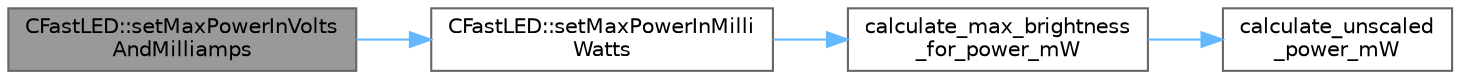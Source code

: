 digraph "CFastLED::setMaxPowerInVoltsAndMilliamps"
{
 // INTERACTIVE_SVG=YES
 // LATEX_PDF_SIZE
  bgcolor="transparent";
  edge [fontname=Helvetica,fontsize=10,labelfontname=Helvetica,labelfontsize=10];
  node [fontname=Helvetica,fontsize=10,shape=box,height=0.2,width=0.4];
  rankdir="LR";
  Node1 [id="Node000001",label="CFastLED::setMaxPowerInVolts\lAndMilliamps",height=0.2,width=0.4,color="gray40", fillcolor="grey60", style="filled", fontcolor="black",tooltip="Set the maximum power to be used, given in volts and milliamps."];
  Node1 -> Node2 [id="edge1_Node000001_Node000002",color="steelblue1",style="solid",tooltip=" "];
  Node2 [id="Node000002",label="CFastLED::setMaxPowerInMilli\lWatts",height=0.2,width=0.4,color="grey40", fillcolor="white", style="filled",URL="$dd/dbb/class_c_fast_l_e_d_a660c4ce3348e4463932f350be99215bf.html#a660c4ce3348e4463932f350be99215bf",tooltip="Set the maximum power to be used, given in milliwatts."];
  Node2 -> Node3 [id="edge2_Node000002_Node000003",color="steelblue1",style="solid",tooltip=" "];
  Node3 [id="Node000003",label="calculate_max_brightness\l_for_power_mW",height=0.2,width=0.4,color="grey40", fillcolor="white", style="filled",URL="$d3/d1d/group___power_gafff15ebb8adee6a6c76fd46eb980397c.html#gafff15ebb8adee6a6c76fd46eb980397c",tooltip="Determines the highest brightness level you can use and still stay under the specified power budget f..."];
  Node3 -> Node4 [id="edge3_Node000003_Node000004",color="steelblue1",style="solid",tooltip=" "];
  Node4 [id="Node000004",label="calculate_unscaled\l_power_mW",height=0.2,width=0.4,color="grey40", fillcolor="white", style="filled",URL="$d3/d1d/group___power_ga594568be6aba941c635193a6d46f715e.html#ga594568be6aba941c635193a6d46f715e",tooltip="Determines how many milliwatts the current LED data would draw at max brightness (255)"];
}
